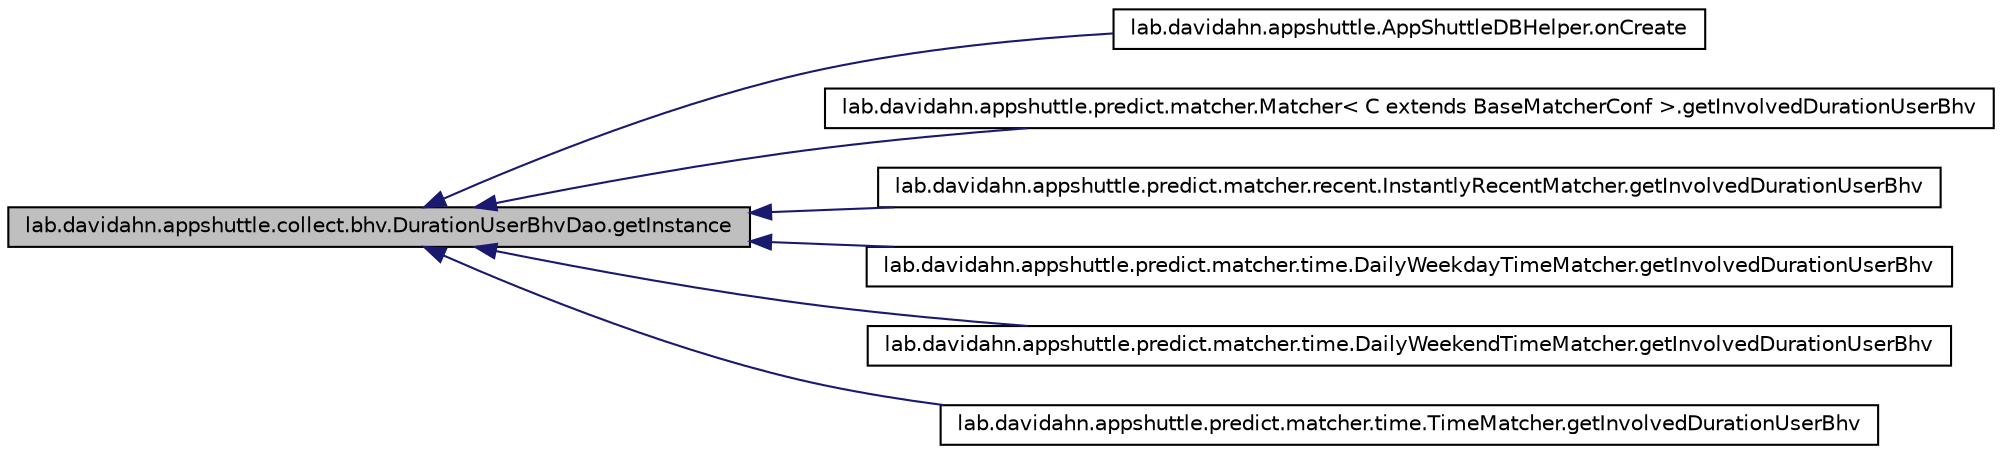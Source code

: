 digraph G
{
 // INTERACTIVE_SVG=YES
  edge [fontname="Helvetica",fontsize="10",labelfontname="Helvetica",labelfontsize="10"];
  node [fontname="Helvetica",fontsize="10",shape=record];
  rankdir="LR";
  Node1 [label="lab.davidahn.appshuttle.collect.bhv.DurationUserBhvDao.getInstance",height=0.2,width=0.4,color="black", fillcolor="grey75", style="filled" fontcolor="black"];
  Node1 -> Node2 [dir="back",color="midnightblue",fontsize="10",style="solid"];
  Node2 [label="lab.davidahn.appshuttle.AppShuttleDBHelper.onCreate",height=0.2,width=0.4,color="black", fillcolor="white", style="filled",URL="$classlab_1_1davidahn_1_1appshuttle_1_1_app_shuttle_d_b_helper.html#ace5f8b0eed03ddd3b8c5bae109a5296a"];
  Node1 -> Node3 [dir="back",color="midnightblue",fontsize="10",style="solid"];
  Node3 [label="lab.davidahn.appshuttle.predict.matcher.Matcher\< C extends BaseMatcherConf \>.getInvolvedDurationUserBhv",height=0.2,width=0.4,color="black", fillcolor="white", style="filled",URL="$classlab_1_1davidahn_1_1appshuttle_1_1predict_1_1matcher_1_1_matcher_3_01_c_01extends_01_base_matcher_conf_01_4.html#ad39d4dcce8a977539d9d70f4db42a504"];
  Node1 -> Node4 [dir="back",color="midnightblue",fontsize="10",style="solid"];
  Node4 [label="lab.davidahn.appshuttle.predict.matcher.recent.InstantlyRecentMatcher.getInvolvedDurationUserBhv",height=0.2,width=0.4,color="black", fillcolor="white", style="filled",URL="$classlab_1_1davidahn_1_1appshuttle_1_1predict_1_1matcher_1_1recent_1_1_instantly_recent_matcher.html#a890bacc993dd950c2c2f196de4a52493"];
  Node1 -> Node5 [dir="back",color="midnightblue",fontsize="10",style="solid"];
  Node5 [label="lab.davidahn.appshuttle.predict.matcher.time.DailyWeekdayTimeMatcher.getInvolvedDurationUserBhv",height=0.2,width=0.4,color="black", fillcolor="white", style="filled",URL="$classlab_1_1davidahn_1_1appshuttle_1_1predict_1_1matcher_1_1time_1_1_daily_weekday_time_matcher.html#aa2fbe7415cc1e7e0ff58c1498818944c"];
  Node1 -> Node6 [dir="back",color="midnightblue",fontsize="10",style="solid"];
  Node6 [label="lab.davidahn.appshuttle.predict.matcher.time.DailyWeekendTimeMatcher.getInvolvedDurationUserBhv",height=0.2,width=0.4,color="black", fillcolor="white", style="filled",URL="$classlab_1_1davidahn_1_1appshuttle_1_1predict_1_1matcher_1_1time_1_1_daily_weekend_time_matcher.html#ad9adedaf2a35c09d429e5ce4aaeec3b5"];
  Node1 -> Node7 [dir="back",color="midnightblue",fontsize="10",style="solid"];
  Node7 [label="lab.davidahn.appshuttle.predict.matcher.time.TimeMatcher.getInvolvedDurationUserBhv",height=0.2,width=0.4,color="black", fillcolor="white", style="filled",URL="$classlab_1_1davidahn_1_1appshuttle_1_1predict_1_1matcher_1_1time_1_1_time_matcher.html#a902ae5d9c21e50a3db1c49e5be034bd8"];
}
